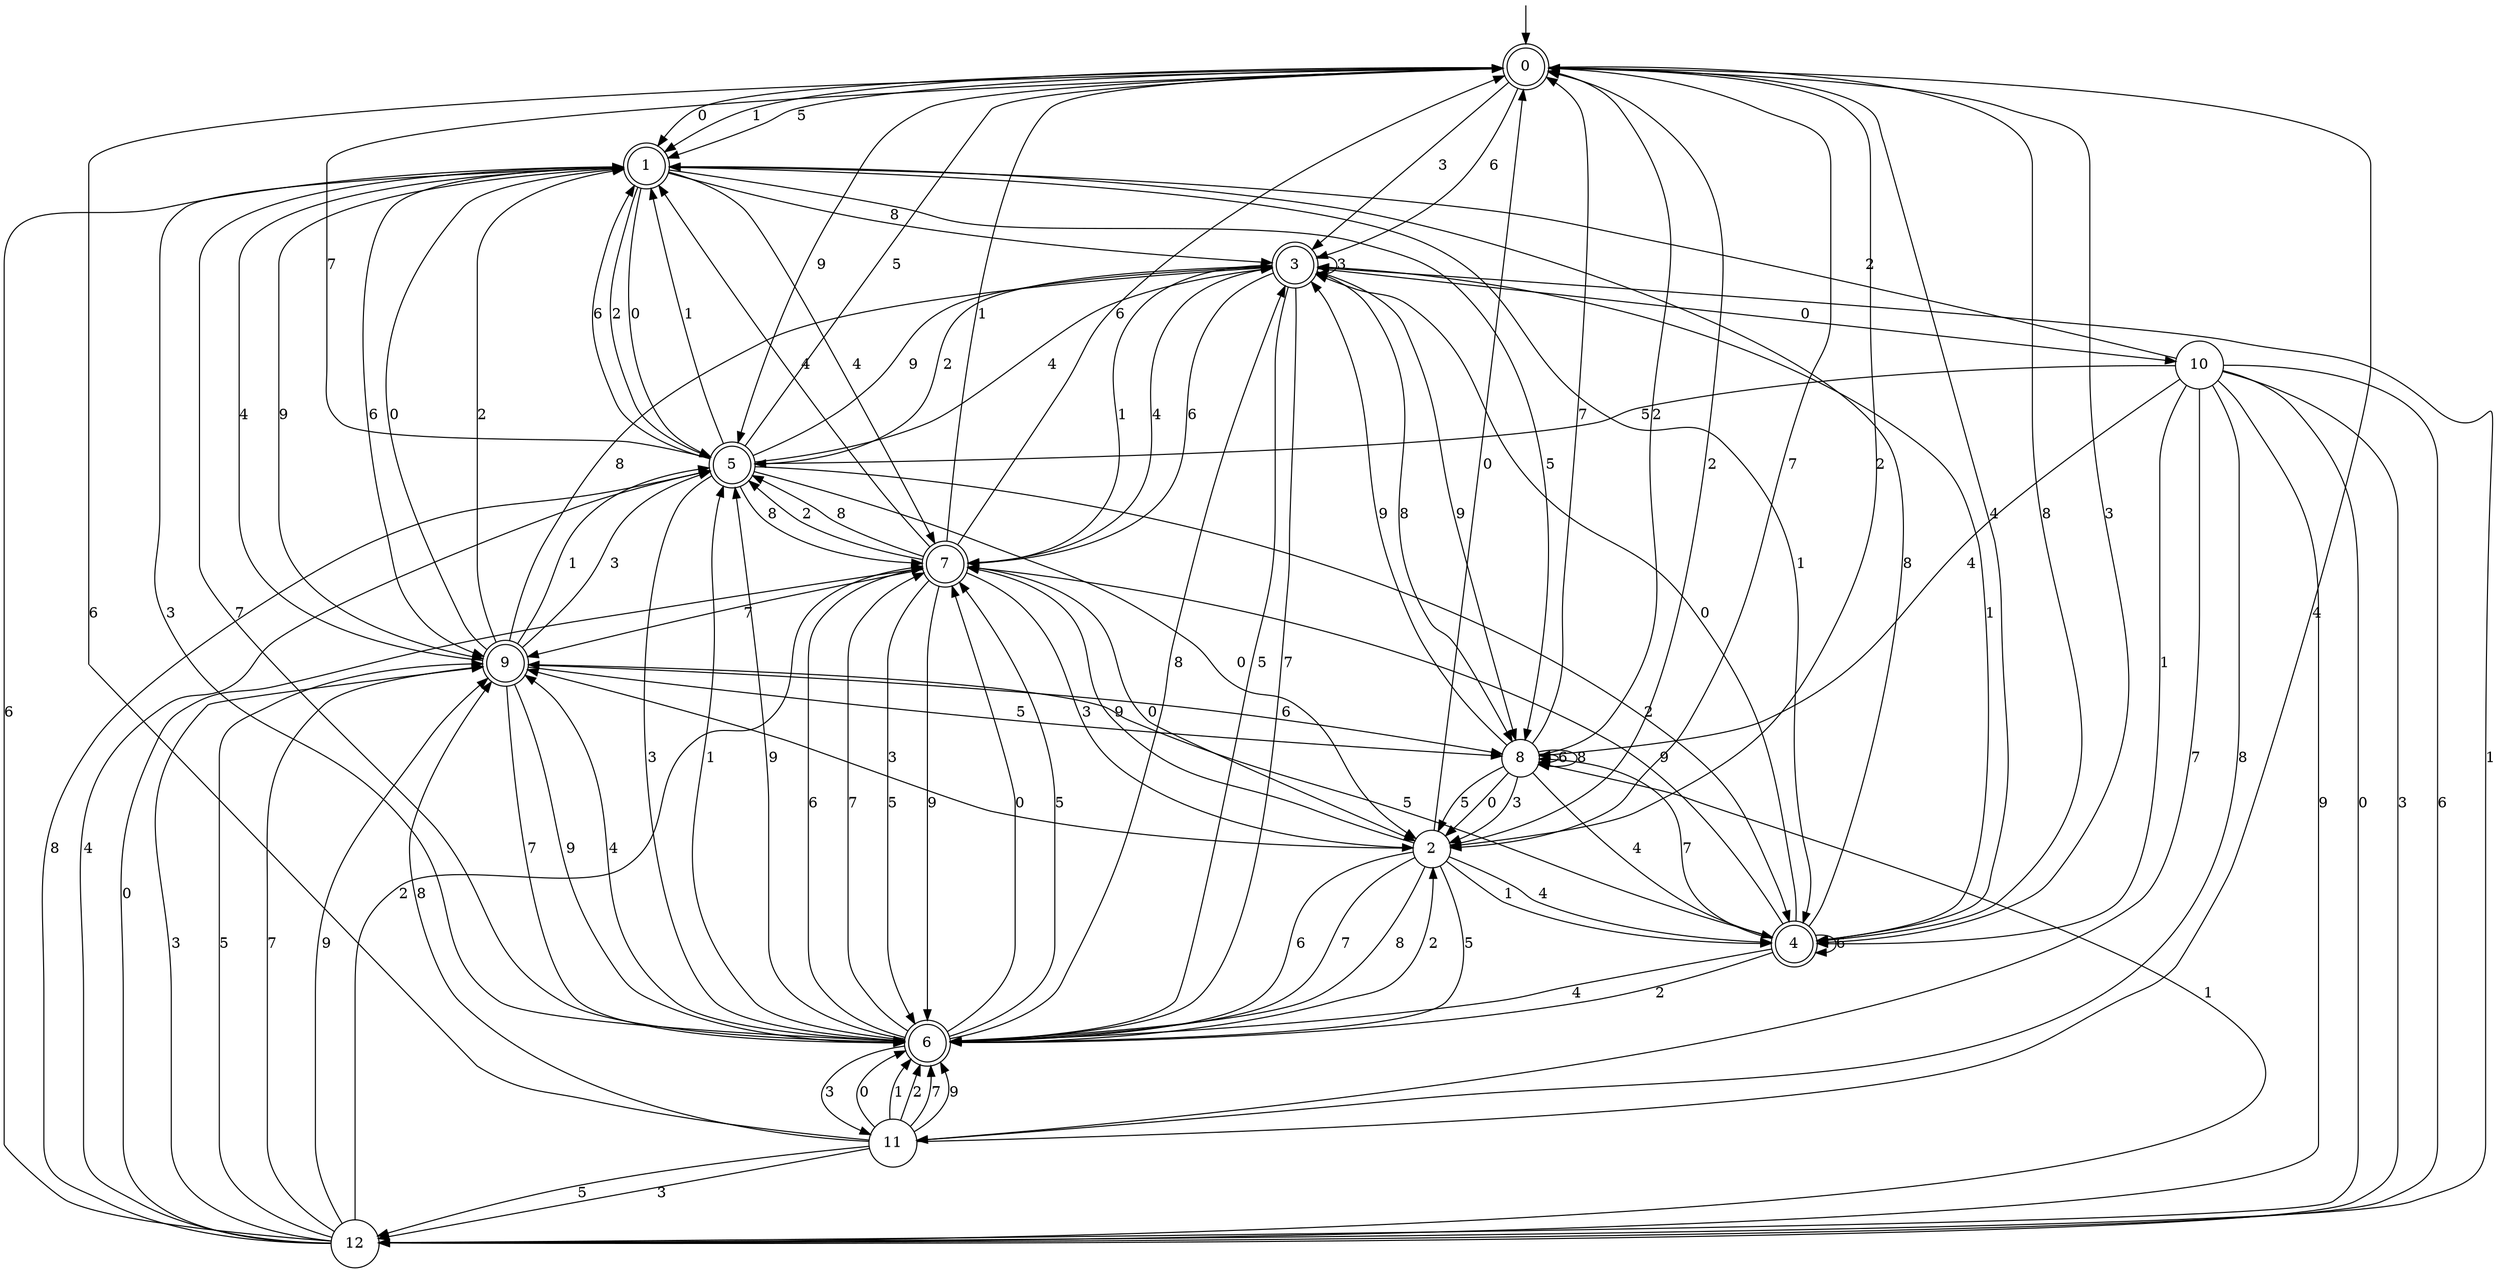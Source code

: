 digraph g {

	s0 [shape="doublecircle" label="0"];
	s1 [shape="doublecircle" label="1"];
	s2 [shape="circle" label="2"];
	s3 [shape="doublecircle" label="3"];
	s4 [shape="doublecircle" label="4"];
	s5 [shape="doublecircle" label="5"];
	s6 [shape="doublecircle" label="6"];
	s7 [shape="doublecircle" label="7"];
	s8 [shape="circle" label="8"];
	s9 [shape="doublecircle" label="9"];
	s10 [shape="circle" label="10"];
	s11 [shape="circle" label="11"];
	s12 [shape="circle" label="12"];
	s0 -> s1 [label="0"];
	s0 -> s1 [label="1"];
	s0 -> s2 [label="2"];
	s0 -> s3 [label="3"];
	s0 -> s4 [label="4"];
	s0 -> s1 [label="5"];
	s0 -> s3 [label="6"];
	s0 -> s2 [label="7"];
	s0 -> s4 [label="8"];
	s0 -> s5 [label="9"];
	s1 -> s5 [label="0"];
	s1 -> s4 [label="1"];
	s1 -> s5 [label="2"];
	s1 -> s6 [label="3"];
	s1 -> s7 [label="4"];
	s1 -> s8 [label="5"];
	s1 -> s9 [label="6"];
	s1 -> s6 [label="7"];
	s1 -> s3 [label="8"];
	s1 -> s9 [label="9"];
	s2 -> s0 [label="0"];
	s2 -> s4 [label="1"];
	s2 -> s0 [label="2"];
	s2 -> s9 [label="3"];
	s2 -> s4 [label="4"];
	s2 -> s6 [label="5"];
	s2 -> s6 [label="6"];
	s2 -> s6 [label="7"];
	s2 -> s6 [label="8"];
	s2 -> s7 [label="9"];
	s3 -> s10 [label="0"];
	s3 -> s7 [label="1"];
	s3 -> s5 [label="2"];
	s3 -> s3 [label="3"];
	s3 -> s7 [label="4"];
	s3 -> s6 [label="5"];
	s3 -> s7 [label="6"];
	s3 -> s6 [label="7"];
	s3 -> s8 [label="8"];
	s3 -> s8 [label="9"];
	s4 -> s3 [label="0"];
	s4 -> s3 [label="1"];
	s4 -> s6 [label="2"];
	s4 -> s0 [label="3"];
	s4 -> s6 [label="4"];
	s4 -> s9 [label="5"];
	s4 -> s4 [label="6"];
	s4 -> s8 [label="7"];
	s4 -> s1 [label="8"];
	s4 -> s7 [label="9"];
	s5 -> s2 [label="0"];
	s5 -> s1 [label="1"];
	s5 -> s4 [label="2"];
	s5 -> s6 [label="3"];
	s5 -> s3 [label="4"];
	s5 -> s0 [label="5"];
	s5 -> s1 [label="6"];
	s5 -> s0 [label="7"];
	s5 -> s7 [label="8"];
	s5 -> s3 [label="9"];
	s6 -> s7 [label="0"];
	s6 -> s5 [label="1"];
	s6 -> s2 [label="2"];
	s6 -> s11 [label="3"];
	s6 -> s9 [label="4"];
	s6 -> s7 [label="5"];
	s6 -> s7 [label="6"];
	s6 -> s7 [label="7"];
	s6 -> s3 [label="8"];
	s6 -> s5 [label="9"];
	s7 -> s2 [label="0"];
	s7 -> s0 [label="1"];
	s7 -> s5 [label="2"];
	s7 -> s2 [label="3"];
	s7 -> s1 [label="4"];
	s7 -> s6 [label="5"];
	s7 -> s0 [label="6"];
	s7 -> s9 [label="7"];
	s7 -> s5 [label="8"];
	s7 -> s6 [label="9"];
	s8 -> s2 [label="0"];
	s8 -> s12 [label="1"];
	s8 -> s0 [label="2"];
	s8 -> s2 [label="3"];
	s8 -> s4 [label="4"];
	s8 -> s2 [label="5"];
	s8 -> s8 [label="6"];
	s8 -> s0 [label="7"];
	s8 -> s8 [label="8"];
	s8 -> s3 [label="9"];
	s9 -> s1 [label="0"];
	s9 -> s5 [label="1"];
	s9 -> s1 [label="2"];
	s9 -> s5 [label="3"];
	s9 -> s1 [label="4"];
	s9 -> s8 [label="5"];
	s9 -> s8 [label="6"];
	s9 -> s6 [label="7"];
	s9 -> s3 [label="8"];
	s9 -> s6 [label="9"];
	s10 -> s12 [label="0"];
	s10 -> s4 [label="1"];
	s10 -> s1 [label="2"];
	s10 -> s12 [label="3"];
	s10 -> s8 [label="4"];
	s10 -> s5 [label="5"];
	s10 -> s12 [label="6"];
	s10 -> s11 [label="7"];
	s10 -> s11 [label="8"];
	s10 -> s12 [label="9"];
	s11 -> s6 [label="0"];
	s11 -> s6 [label="1"];
	s11 -> s6 [label="2"];
	s11 -> s12 [label="3"];
	s11 -> s0 [label="4"];
	s11 -> s12 [label="5"];
	s11 -> s0 [label="6"];
	s11 -> s6 [label="7"];
	s11 -> s9 [label="8"];
	s11 -> s6 [label="9"];
	s12 -> s7 [label="0"];
	s12 -> s3 [label="1"];
	s12 -> s7 [label="2"];
	s12 -> s9 [label="3"];
	s12 -> s5 [label="4"];
	s12 -> s9 [label="5"];
	s12 -> s1 [label="6"];
	s12 -> s9 [label="7"];
	s12 -> s5 [label="8"];
	s12 -> s9 [label="9"];

__start0 [label="" shape="none" width="0" height="0"];
__start0 -> s0;

}
